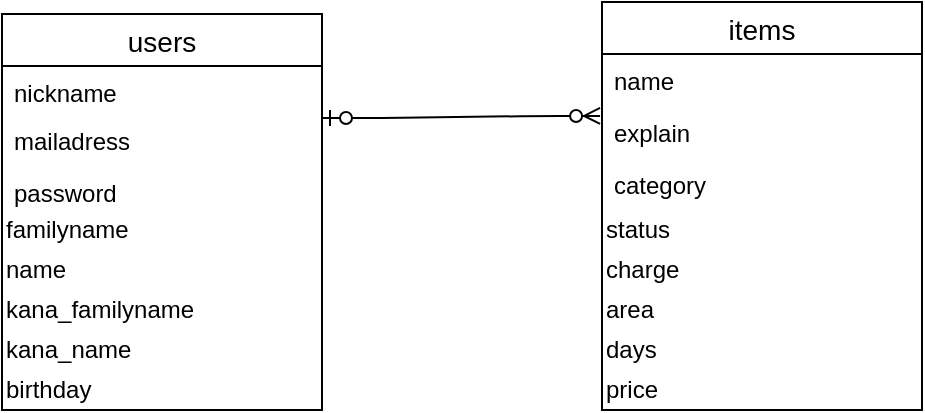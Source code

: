 <mxfile version="13.1.3">
    <diagram id="6hGFLwfOUW9BJ-s0fimq" name="Page-1">
        <mxGraphModel dx="285" dy="526" grid="1" gridSize="10" guides="1" tooltips="1" connect="1" arrows="1" fold="1" page="1" pageScale="1" pageWidth="827" pageHeight="1169" math="0" shadow="0">
            <root>
                <mxCell id="0"/>
                <mxCell id="1" parent="0"/>
                <mxCell id="2" value="users" style="swimlane;fontStyle=0;childLayout=stackLayout;horizontal=1;startSize=26;horizontalStack=0;resizeParent=1;resizeParentMax=0;resizeLast=0;collapsible=1;marginBottom=0;align=center;fontSize=14;" vertex="1" parent="1">
                    <mxGeometry x="50" y="200" width="160" height="198" as="geometry"/>
                </mxCell>
                <mxCell id="3" value="nickname" style="text;strokeColor=none;fillColor=none;spacingLeft=4;spacingRight=4;overflow=hidden;rotatable=0;points=[[0,0.5],[1,0.5]];portConstraint=eastwest;fontSize=12;" vertex="1" parent="2">
                    <mxGeometry y="26" width="160" height="24" as="geometry"/>
                </mxCell>
                <mxCell id="4" value="mailadress" style="text;strokeColor=none;fillColor=none;spacingLeft=4;spacingRight=4;overflow=hidden;rotatable=0;points=[[0,0.5],[1,0.5]];portConstraint=eastwest;fontSize=12;" vertex="1" parent="2">
                    <mxGeometry y="50" width="160" height="26" as="geometry"/>
                </mxCell>
                <mxCell id="5" value="password" style="text;strokeColor=none;fillColor=none;spacingLeft=4;spacingRight=4;overflow=hidden;rotatable=0;points=[[0,0.5],[1,0.5]];portConstraint=eastwest;fontSize=12;" vertex="1" parent="2">
                    <mxGeometry y="76" width="160" height="22" as="geometry"/>
                </mxCell>
                <mxCell id="31" value="familyname" style="text;html=1;align=left;verticalAlign=middle;resizable=0;points=[];autosize=1;" vertex="1" parent="2">
                    <mxGeometry y="98" width="160" height="20" as="geometry"/>
                </mxCell>
                <mxCell id="32" value="name" style="text;html=1;align=left;verticalAlign=middle;resizable=0;points=[];autosize=1;" vertex="1" parent="2">
                    <mxGeometry y="118" width="160" height="20" as="geometry"/>
                </mxCell>
                <mxCell id="33" value="kana_familyname" style="text;html=1;align=left;verticalAlign=middle;resizable=0;points=[];autosize=1;" vertex="1" parent="2">
                    <mxGeometry y="138" width="160" height="20" as="geometry"/>
                </mxCell>
                <mxCell id="34" value="kana_name" style="text;html=1;align=left;verticalAlign=middle;resizable=0;points=[];autosize=1;" vertex="1" parent="2">
                    <mxGeometry y="158" width="160" height="20" as="geometry"/>
                </mxCell>
                <mxCell id="35" value="birthday" style="text;html=1;align=left;verticalAlign=middle;resizable=0;points=[];autosize=1;" vertex="1" parent="2">
                    <mxGeometry y="178" width="160" height="20" as="geometry"/>
                </mxCell>
                <mxCell id="6" value="items" style="swimlane;fontStyle=0;childLayout=stackLayout;horizontal=1;startSize=26;horizontalStack=0;resizeParent=1;resizeParentMax=0;resizeLast=0;collapsible=1;marginBottom=0;align=center;fontSize=14;" vertex="1" parent="1">
                    <mxGeometry x="350" y="194" width="160" height="204" as="geometry"/>
                </mxCell>
                <mxCell id="7" value="name" style="text;strokeColor=none;fillColor=none;spacingLeft=4;spacingRight=4;overflow=hidden;rotatable=0;points=[[0,0.5],[1,0.5]];portConstraint=eastwest;fontSize=12;" vertex="1" parent="6">
                    <mxGeometry y="26" width="160" height="26" as="geometry"/>
                </mxCell>
                <mxCell id="8" value="explain" style="text;strokeColor=none;fillColor=none;spacingLeft=4;spacingRight=4;overflow=hidden;rotatable=0;points=[[0,0.5],[1,0.5]];portConstraint=eastwest;fontSize=12;" vertex="1" parent="6">
                    <mxGeometry y="52" width="160" height="26" as="geometry"/>
                </mxCell>
                <mxCell id="9" value="category" style="text;strokeColor=none;fillColor=none;spacingLeft=4;spacingRight=4;overflow=hidden;rotatable=0;points=[[0,0.5],[1,0.5]];portConstraint=eastwest;fontSize=12;" vertex="1" parent="6">
                    <mxGeometry y="78" width="160" height="26" as="geometry"/>
                </mxCell>
                <mxCell id="37" value="status" style="text;html=1;align=left;verticalAlign=middle;resizable=0;points=[];autosize=1;" vertex="1" parent="6">
                    <mxGeometry y="104" width="160" height="20" as="geometry"/>
                </mxCell>
                <mxCell id="40" value="charge" style="text;html=1;align=left;verticalAlign=middle;resizable=0;points=[];autosize=1;" vertex="1" parent="6">
                    <mxGeometry y="124" width="160" height="20" as="geometry"/>
                </mxCell>
                <mxCell id="41" value="area" style="text;html=1;align=left;verticalAlign=middle;resizable=0;points=[];autosize=1;" vertex="1" parent="6">
                    <mxGeometry y="144" width="160" height="20" as="geometry"/>
                </mxCell>
                <mxCell id="43" value="days" style="text;html=1;align=left;verticalAlign=middle;resizable=0;points=[];autosize=1;" vertex="1" parent="6">
                    <mxGeometry y="164" width="160" height="20" as="geometry"/>
                </mxCell>
                <mxCell id="44" value="price" style="text;html=1;align=left;verticalAlign=middle;resizable=0;points=[];autosize=1;" vertex="1" parent="6">
                    <mxGeometry y="184" width="160" height="20" as="geometry"/>
                </mxCell>
                <mxCell id="10" value="" style="edgeStyle=entityRelationEdgeStyle;fontSize=12;html=1;endArrow=ERzeroToMany;startArrow=ERzeroToOne;entryX=-0.006;entryY=0.192;entryDx=0;entryDy=0;entryPerimeter=0;" edge="1" parent="1" target="8">
                    <mxGeometry width="100" height="100" relative="1" as="geometry">
                        <mxPoint x="210" y="252" as="sourcePoint"/>
                        <mxPoint x="330" y="251.5" as="targetPoint"/>
                    </mxGeometry>
                </mxCell>
            </root>
        </mxGraphModel>
    </diagram>
</mxfile>